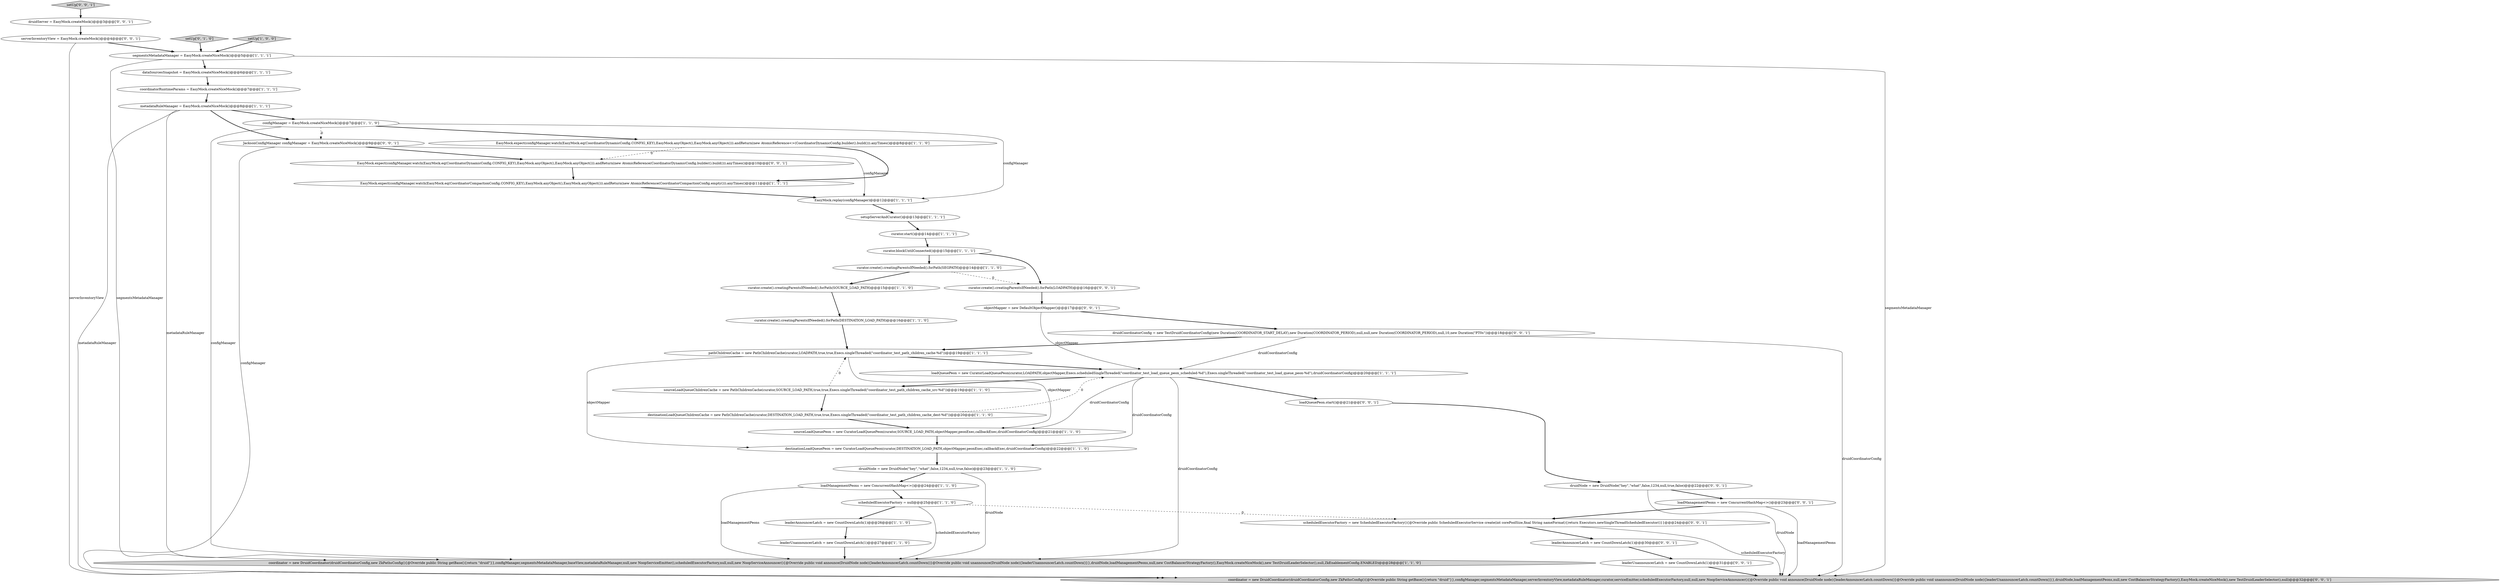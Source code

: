 digraph {
7 [style = filled, label = "curator.create().creatingParentsIfNeeded().forPath(SOURCE_LOAD_PATH)@@@15@@@['1', '1', '0']", fillcolor = white, shape = ellipse image = "AAA0AAABBB1BBB"];
16 [style = filled, label = "EasyMock.replay(configManager)@@@12@@@['1', '1', '1']", fillcolor = white, shape = ellipse image = "AAA0AAABBB1BBB"];
39 [style = filled, label = "objectMapper = new DefaultObjectMapper()@@@17@@@['0', '0', '1']", fillcolor = white, shape = ellipse image = "AAA0AAABBB3BBB"];
6 [style = filled, label = "druidNode = new DruidNode(\"hey\",\"what\",false,1234,null,true,false)@@@23@@@['1', '1', '0']", fillcolor = white, shape = ellipse image = "AAA0AAABBB1BBB"];
9 [style = filled, label = "setUp['1', '0', '0']", fillcolor = lightgray, shape = diamond image = "AAA0AAABBB1BBB"];
10 [style = filled, label = "metadataRuleManager = EasyMock.createNiceMock()@@@8@@@['1', '1', '1']", fillcolor = white, shape = ellipse image = "AAA0AAABBB1BBB"];
20 [style = filled, label = "curator.blockUntilConnected()@@@15@@@['1', '1', '1']", fillcolor = white, shape = ellipse image = "AAA0AAABBB1BBB"];
33 [style = filled, label = "setUp['0', '0', '1']", fillcolor = lightgray, shape = diamond image = "AAA0AAABBB3BBB"];
30 [style = filled, label = "leaderUnannouncerLatch = new CountDownLatch(1)@@@31@@@['0', '0', '1']", fillcolor = white, shape = ellipse image = "AAA0AAABBB3BBB"];
23 [style = filled, label = "curator.create().creatingParentsIfNeeded().forPath(DESTINATION_LOAD_PATH)@@@16@@@['1', '1', '0']", fillcolor = white, shape = ellipse image = "AAA0AAABBB1BBB"];
37 [style = filled, label = "EasyMock.expect(configManager.watch(EasyMock.eq(CoordinatorDynamicConfig.CONFIG_KEY),EasyMock.anyObject(),EasyMock.anyObject())).andReturn(new AtomicReference(CoordinatorDynamicConfig.builder().build())).anyTimes()@@@10@@@['0', '0', '1']", fillcolor = white, shape = ellipse image = "AAA0AAABBB3BBB"];
11 [style = filled, label = "sourceLoadQueuePeon = new CuratorLoadQueuePeon(curator,SOURCE_LOAD_PATH,objectMapper,peonExec,callbackExec,druidCoordinatorConfig)@@@21@@@['1', '1', '0']", fillcolor = white, shape = ellipse image = "AAA0AAABBB1BBB"];
15 [style = filled, label = "pathChildrenCache = new PathChildrenCache(curator,LOADPATH,true,true,Execs.singleThreaded(\"coordinator_test_path_children_cache-%d\"))@@@19@@@['1', '1', '1']", fillcolor = white, shape = ellipse image = "AAA0AAABBB1BBB"];
3 [style = filled, label = "loadQueuePeon = new CuratorLoadQueuePeon(curator,LOADPATH,objectMapper,Execs.scheduledSingleThreaded(\"coordinator_test_load_queue_peon_scheduled-%d\"),Execs.singleThreaded(\"coordinator_test_load_queue_peon-%d\"),druidCoordinatorConfig)@@@20@@@['1', '1', '1']", fillcolor = white, shape = ellipse image = "AAA0AAABBB1BBB"];
13 [style = filled, label = "EasyMock.expect(configManager.watch(EasyMock.eq(CoordinatorCompactionConfig.CONFIG_KEY),EasyMock.anyObject(),EasyMock.anyObject())).andReturn(new AtomicReference(CoordinatorCompactionConfig.empty())).anyTimes()@@@11@@@['1', '1', '1']", fillcolor = white, shape = ellipse image = "AAA0AAABBB1BBB"];
40 [style = filled, label = "druidServer = EasyMock.createMock()@@@3@@@['0', '0', '1']", fillcolor = white, shape = ellipse image = "AAA0AAABBB3BBB"];
41 [style = filled, label = "JacksonConfigManager configManager = EasyMock.createNiceMock()@@@9@@@['0', '0', '1']", fillcolor = white, shape = ellipse image = "AAA0AAABBB3BBB"];
12 [style = filled, label = "dataSourcesSnapshot = EasyMock.createNiceMock()@@@6@@@['1', '1', '1']", fillcolor = white, shape = ellipse image = "AAA0AAABBB1BBB"];
29 [style = filled, label = "serverInventoryView = EasyMock.createMock()@@@4@@@['0', '0', '1']", fillcolor = white, shape = ellipse image = "AAA0AAABBB3BBB"];
4 [style = filled, label = "curator.start()@@@14@@@['1', '1', '1']", fillcolor = white, shape = ellipse image = "AAA0AAABBB1BBB"];
28 [style = filled, label = "leaderAnnouncerLatch = new CountDownLatch(1)@@@30@@@['0', '0', '1']", fillcolor = white, shape = ellipse image = "AAA0AAABBB3BBB"];
34 [style = filled, label = "druidCoordinatorConfig = new TestDruidCoordinatorConfig(new Duration(COORDINATOR_START_DELAY),new Duration(COORDINATOR_PERIOD),null,null,new Duration(COORDINATOR_PERIOD),null,10,new Duration(\"PT0s\"))@@@18@@@['0', '0', '1']", fillcolor = white, shape = ellipse image = "AAA0AAABBB3BBB"];
27 [style = filled, label = "setUp['0', '1', '0']", fillcolor = lightgray, shape = diamond image = "AAA0AAABBB2BBB"];
8 [style = filled, label = "leaderAnnouncerLatch = new CountDownLatch(1)@@@26@@@['1', '1', '0']", fillcolor = white, shape = ellipse image = "AAA0AAABBB1BBB"];
2 [style = filled, label = "coordinatorRuntimeParams = EasyMock.createNiceMock()@@@7@@@['1', '1', '1']", fillcolor = white, shape = ellipse image = "AAA0AAABBB1BBB"];
42 [style = filled, label = "curator.create().creatingParentsIfNeeded().forPath(LOADPATH)@@@16@@@['0', '0', '1']", fillcolor = white, shape = ellipse image = "AAA0AAABBB3BBB"];
1 [style = filled, label = "configManager = EasyMock.createNiceMock()@@@7@@@['1', '1', '0']", fillcolor = white, shape = ellipse image = "AAA0AAABBB1BBB"];
0 [style = filled, label = "destinationLoadQueuePeon = new CuratorLoadQueuePeon(curator,DESTINATION_LOAD_PATH,objectMapper,peonExec,callbackExec,druidCoordinatorConfig)@@@22@@@['1', '1', '0']", fillcolor = white, shape = ellipse image = "AAA0AAABBB1BBB"];
18 [style = filled, label = "sourceLoadQueueChildrenCache = new PathChildrenCache(curator,SOURCE_LOAD_PATH,true,true,Execs.singleThreaded(\"coordinator_test_path_children_cache_src-%d\"))@@@19@@@['1', '1', '0']", fillcolor = white, shape = ellipse image = "AAA0AAABBB1BBB"];
22 [style = filled, label = "destinationLoadQueueChildrenCache = new PathChildrenCache(curator,DESTINATION_LOAD_PATH,true,true,Execs.singleThreaded(\"coordinator_test_path_children_cache_dest-%d\"))@@@20@@@['1', '1', '0']", fillcolor = white, shape = ellipse image = "AAA0AAABBB1BBB"];
26 [style = filled, label = "scheduledExecutorFactory = null@@@25@@@['1', '1', '0']", fillcolor = white, shape = ellipse image = "AAA0AAABBB1BBB"];
32 [style = filled, label = "loadManagementPeons = new ConcurrentHashMap<>()@@@23@@@['0', '0', '1']", fillcolor = white, shape = ellipse image = "AAA0AAABBB3BBB"];
35 [style = filled, label = "coordinator = new DruidCoordinator(druidCoordinatorConfig,new ZkPathsConfig(){@Override public String getBase(){return \"druid\"}},configManager,segmentsMetadataManager,serverInventoryView,metadataRuleManager,curator,serviceEmitter,scheduledExecutorFactory,null,null,new NoopServiceAnnouncer(){@Override public void announce(DruidNode node){leaderAnnouncerLatch.countDown()}@Override public void unannounce(DruidNode node){leaderUnannouncerLatch.countDown()}},druidNode,loadManagementPeons,null,new CostBalancerStrategyFactory(),EasyMock.createNiceMock(),new TestDruidLeaderSelector(),null)@@@32@@@['0', '0', '1']", fillcolor = lightgray, shape = ellipse image = "AAA0AAABBB3BBB"];
31 [style = filled, label = "scheduledExecutorFactory = new ScheduledExecutorFactory(){@Override public ScheduledExecutorService create(int corePoolSize,final String nameFormat){return Executors.newSingleThreadScheduledExecutor()}}@@@24@@@['0', '0', '1']", fillcolor = white, shape = ellipse image = "AAA0AAABBB3BBB"];
38 [style = filled, label = "loadQueuePeon.start()@@@21@@@['0', '0', '1']", fillcolor = white, shape = ellipse image = "AAA0AAABBB3BBB"];
24 [style = filled, label = "leaderUnannouncerLatch = new CountDownLatch(1)@@@27@@@['1', '1', '0']", fillcolor = white, shape = ellipse image = "AAA0AAABBB1BBB"];
25 [style = filled, label = "segmentsMetadataManager = EasyMock.createNiceMock()@@@5@@@['1', '1', '1']", fillcolor = white, shape = ellipse image = "AAA0AAABBB1BBB"];
14 [style = filled, label = "coordinator = new DruidCoordinator(druidCoordinatorConfig,new ZkPathsConfig(){@Override public String getBase(){return \"druid\"}},configManager,segmentsMetadataManager,baseView,metadataRuleManager,null,new NoopServiceEmitter(),scheduledExecutorFactory,null,null,new NoopServiceAnnouncer(){@Override public void announce(DruidNode node){leaderAnnouncerLatch.countDown()}@Override public void unannounce(DruidNode node){leaderUnannouncerLatch.countDown()}},druidNode,loadManagementPeons,null,new CostBalancerStrategyFactory(),EasyMock.createNiceMock(),new TestDruidLeaderSelector(),null,ZkEnablementConfig.ENABLED)@@@28@@@['1', '1', '0']", fillcolor = lightgray, shape = ellipse image = "AAA0AAABBB1BBB"];
17 [style = filled, label = "setupServerAndCurator()@@@13@@@['1', '1', '1']", fillcolor = white, shape = ellipse image = "AAA0AAABBB1BBB"];
36 [style = filled, label = "druidNode = new DruidNode(\"hey\",\"what\",false,1234,null,true,false)@@@22@@@['0', '0', '1']", fillcolor = white, shape = ellipse image = "AAA0AAABBB3BBB"];
21 [style = filled, label = "EasyMock.expect(configManager.watch(EasyMock.eq(CoordinatorDynamicConfig.CONFIG_KEY),EasyMock.anyObject(),EasyMock.anyObject())).andReturn(new AtomicReference<>(CoordinatorDynamicConfig.builder().build())).anyTimes()@@@8@@@['1', '1', '0']", fillcolor = white, shape = ellipse image = "AAA0AAABBB1BBB"];
5 [style = filled, label = "loadManagementPeons = new ConcurrentHashMap<>()@@@24@@@['1', '1', '0']", fillcolor = white, shape = ellipse image = "AAA0AAABBB1BBB"];
19 [style = filled, label = "curator.create().creatingParentsIfNeeded().forPath(SEGPATH)@@@14@@@['1', '1', '0']", fillcolor = white, shape = ellipse image = "AAA0AAABBB1BBB"];
36->35 [style = solid, label="druidNode"];
6->14 [style = solid, label="druidNode"];
31->35 [style = solid, label="scheduledExecutorFactory"];
28->30 [style = bold, label=""];
10->14 [style = solid, label="metadataRuleManager"];
0->6 [style = bold, label=""];
25->14 [style = solid, label="segmentsMetadataManager"];
39->34 [style = bold, label=""];
18->15 [style = dashed, label="0"];
41->37 [style = bold, label=""];
42->39 [style = bold, label=""];
23->15 [style = bold, label=""];
34->15 [style = bold, label=""];
5->26 [style = bold, label=""];
29->25 [style = bold, label=""];
36->32 [style = bold, label=""];
38->36 [style = bold, label=""];
1->16 [style = solid, label="configManager"];
26->8 [style = bold, label=""];
1->14 [style = solid, label="configManager"];
21->37 [style = dashed, label="0"];
26->14 [style = solid, label="scheduledExecutorFactory"];
16->17 [style = bold, label=""];
1->41 [style = dashed, label="0"];
3->38 [style = bold, label=""];
2->10 [style = bold, label=""];
15->3 [style = bold, label=""];
10->41 [style = bold, label=""];
39->3 [style = solid, label="objectMapper"];
13->16 [style = bold, label=""];
34->3 [style = solid, label="druidCoordinatorConfig"];
24->14 [style = bold, label=""];
3->0 [style = solid, label="druidCoordinatorConfig"];
3->18 [style = bold, label=""];
15->11 [style = solid, label="objectMapper"];
5->14 [style = solid, label="loadManagementPeons"];
40->29 [style = bold, label=""];
6->5 [style = bold, label=""];
12->2 [style = bold, label=""];
29->35 [style = solid, label="serverInventoryView"];
11->0 [style = bold, label=""];
18->22 [style = bold, label=""];
34->35 [style = solid, label="druidCoordinatorConfig"];
33->40 [style = bold, label=""];
30->35 [style = bold, label=""];
3->14 [style = solid, label="druidCoordinatorConfig"];
25->12 [style = bold, label=""];
10->35 [style = solid, label="metadataRuleManager"];
1->21 [style = bold, label=""];
32->35 [style = solid, label="loadManagementPeons"];
9->25 [style = bold, label=""];
7->23 [style = bold, label=""];
3->11 [style = solid, label="druidCoordinatorConfig"];
4->20 [style = bold, label=""];
20->42 [style = bold, label=""];
26->31 [style = dashed, label="0"];
25->35 [style = solid, label="segmentsMetadataManager"];
22->3 [style = dashed, label="0"];
31->28 [style = bold, label=""];
41->35 [style = solid, label="configManager"];
37->13 [style = bold, label=""];
20->19 [style = bold, label=""];
10->1 [style = bold, label=""];
19->7 [style = bold, label=""];
27->25 [style = bold, label=""];
22->11 [style = bold, label=""];
17->4 [style = bold, label=""];
32->31 [style = bold, label=""];
19->42 [style = dashed, label="0"];
15->0 [style = solid, label="objectMapper"];
21->13 [style = bold, label=""];
41->16 [style = solid, label="configManager"];
8->24 [style = bold, label=""];
}
